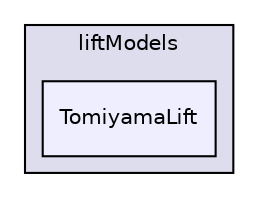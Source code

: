 digraph "applications/solvers/multiphase/twoPhaseEulerFoam/interfacialModels/liftModels/TomiyamaLift" {
  bgcolor=transparent;
  compound=true
  node [ fontsize="10", fontname="Helvetica"];
  edge [ labelfontsize="10", labelfontname="Helvetica"];
  subgraph clusterdir_1930af04ba8ca8c5e74b60dc9dc3e3d1 {
    graph [ bgcolor="#ddddee", pencolor="black", label="liftModels" fontname="Helvetica", fontsize="10", URL="dir_1930af04ba8ca8c5e74b60dc9dc3e3d1.html"]
  dir_d63f1f3a119effbbd67cd37c0bbfac83 [shape=box, label="TomiyamaLift", style="filled", fillcolor="#eeeeff", pencolor="black", URL="dir_d63f1f3a119effbbd67cd37c0bbfac83.html"];
  }
}
